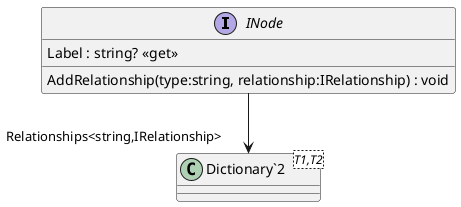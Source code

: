 @startuml
interface INode {
    Label : string? <<get>>
    AddRelationship(type:string, relationship:IRelationship) : void
}
class "Dictionary`2"<T1,T2> {
}
INode --> "Relationships<string,IRelationship>" "Dictionary`2"
@enduml
